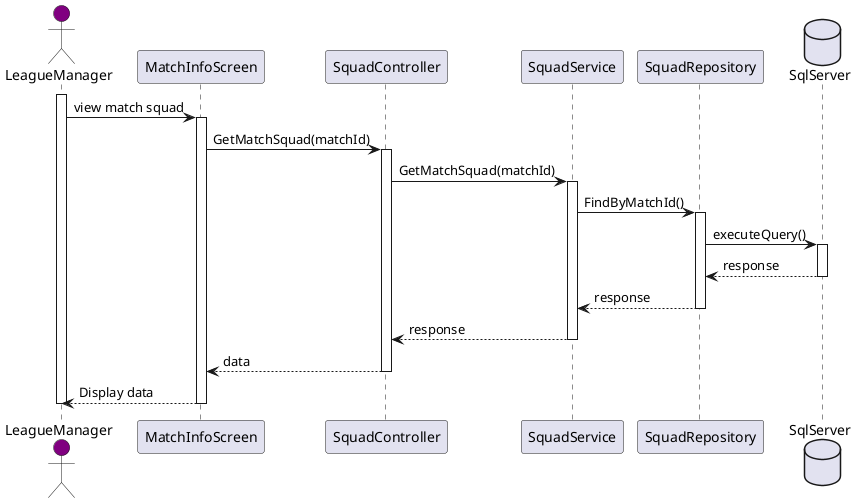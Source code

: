 @startuml View Match Squad (Guest)
actor LeagueManager #Purple
participant MatchInfoScreen
participant SquadController
participant SquadService
participant SquadRepository
database SqlServer

activate LeagueManager
    LeagueManager -> MatchInfoScreen: view match squad
    activate MatchInfoScreen
        MatchInfoScreen -> SquadController: GetMatchSquad(matchId)
        activate SquadController
            SquadController -> SquadService: GetMatchSquad(matchId)
            activate SquadService
                SquadService -> SquadRepository: FindByMatchId()
                activate SquadRepository
                    SquadRepository -> SqlServer: executeQuery()
                    activate SqlServer
                        SqlServer --> SquadRepository: response
                    deactivate SqlServer
                    SquadRepository  --> SquadService: response
                deactivate SquadRepository
                SquadService --> SquadController: response
            deactivate SquadService
            SquadController --> MatchInfoScreen: data
        deactivate SquadController
        MatchInfoScreen --> LeagueManager: Display data
    deactivate MatchInfoScreen
deactivate LeagueManager
@enduml